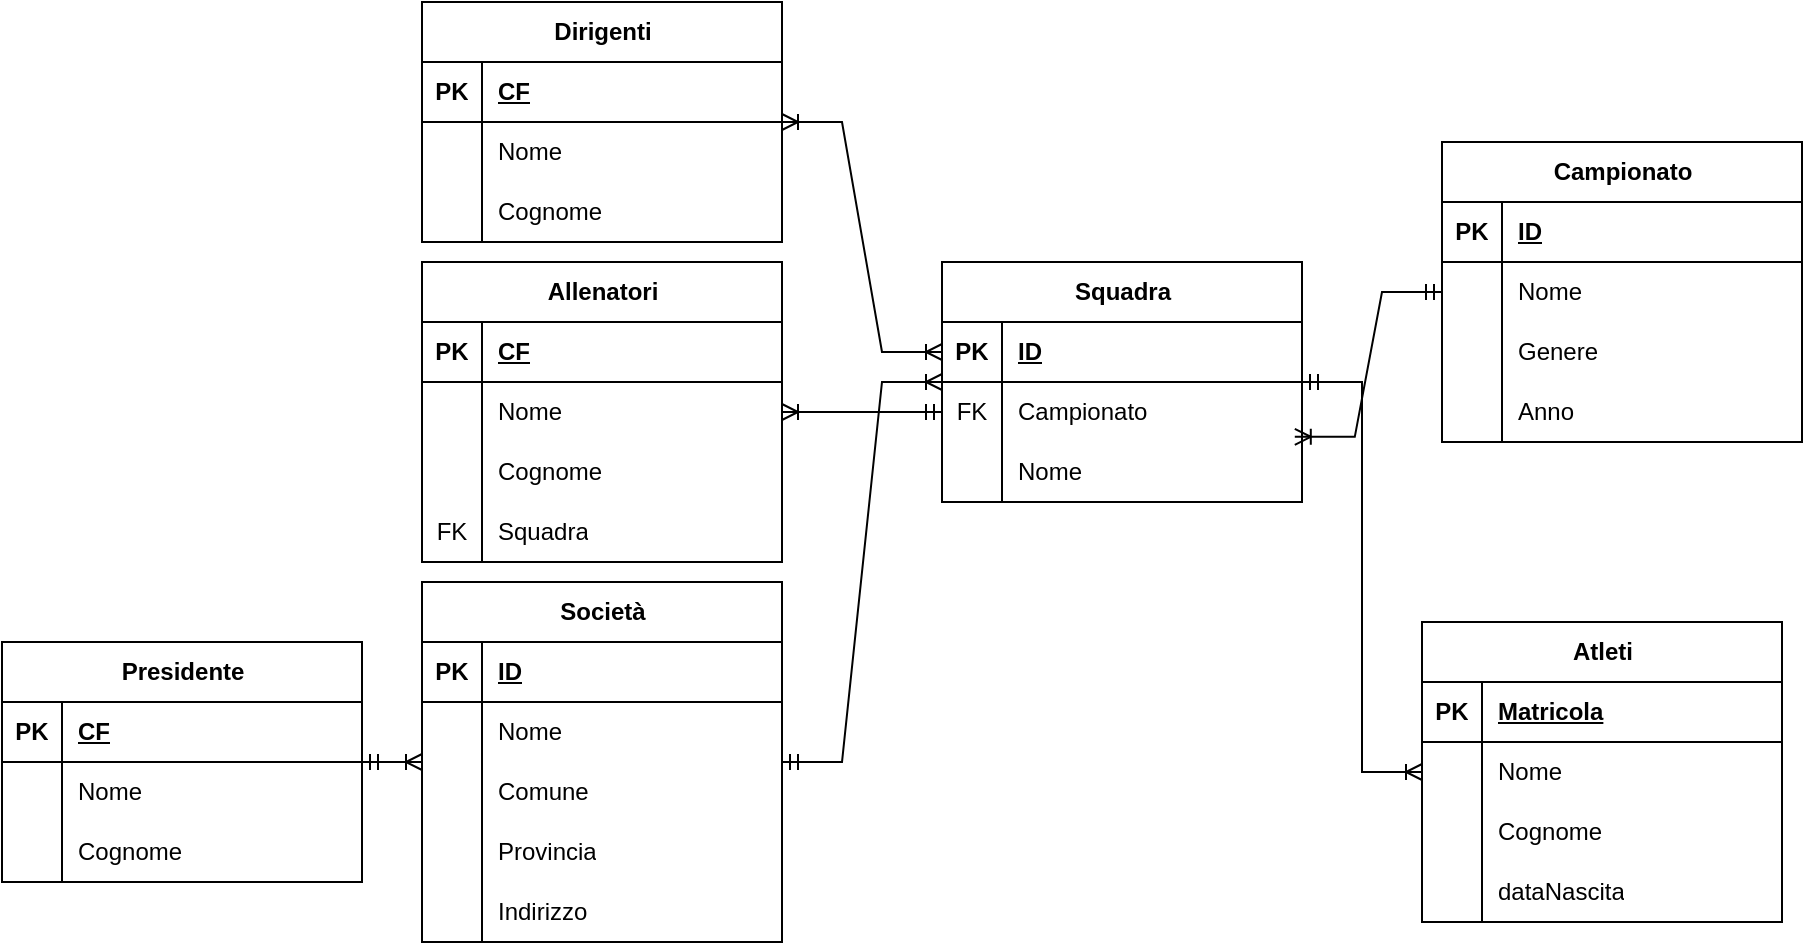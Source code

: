 <mxfile version="26.0.14">
  <diagram name="Pagina-1" id="ebS1ckQSpNJ7eKQz05dY">
    <mxGraphModel dx="840" dy="912" grid="1" gridSize="10" guides="1" tooltips="1" connect="1" arrows="1" fold="1" page="1" pageScale="1" pageWidth="827" pageHeight="1169" math="0" shadow="0">
      <root>
        <mxCell id="0" />
        <mxCell id="1" parent="0" />
        <mxCell id="tiddt_nwksAwjZaIv8UO-1" value="Società" style="shape=table;startSize=30;container=1;collapsible=1;childLayout=tableLayout;fixedRows=1;rowLines=0;fontStyle=1;align=center;resizeLast=1;html=1;" parent="1" vertex="1">
          <mxGeometry x="370" y="450" width="180" height="180" as="geometry" />
        </mxCell>
        <mxCell id="tiddt_nwksAwjZaIv8UO-2" value="" style="shape=tableRow;horizontal=0;startSize=0;swimlaneHead=0;swimlaneBody=0;fillColor=none;collapsible=0;dropTarget=0;points=[[0,0.5],[1,0.5]];portConstraint=eastwest;top=0;left=0;right=0;bottom=1;" parent="tiddt_nwksAwjZaIv8UO-1" vertex="1">
          <mxGeometry y="30" width="180" height="30" as="geometry" />
        </mxCell>
        <mxCell id="tiddt_nwksAwjZaIv8UO-3" value="PK" style="shape=partialRectangle;connectable=0;fillColor=none;top=0;left=0;bottom=0;right=0;fontStyle=1;overflow=hidden;whiteSpace=wrap;html=1;" parent="tiddt_nwksAwjZaIv8UO-2" vertex="1">
          <mxGeometry width="30" height="30" as="geometry">
            <mxRectangle width="30" height="30" as="alternateBounds" />
          </mxGeometry>
        </mxCell>
        <mxCell id="tiddt_nwksAwjZaIv8UO-4" value="ID" style="shape=partialRectangle;connectable=0;fillColor=none;top=0;left=0;bottom=0;right=0;align=left;spacingLeft=6;fontStyle=5;overflow=hidden;whiteSpace=wrap;html=1;" parent="tiddt_nwksAwjZaIv8UO-2" vertex="1">
          <mxGeometry x="30" width="150" height="30" as="geometry">
            <mxRectangle width="150" height="30" as="alternateBounds" />
          </mxGeometry>
        </mxCell>
        <mxCell id="tiddt_nwksAwjZaIv8UO-5" value="" style="shape=tableRow;horizontal=0;startSize=0;swimlaneHead=0;swimlaneBody=0;fillColor=none;collapsible=0;dropTarget=0;points=[[0,0.5],[1,0.5]];portConstraint=eastwest;top=0;left=0;right=0;bottom=0;" parent="tiddt_nwksAwjZaIv8UO-1" vertex="1">
          <mxGeometry y="60" width="180" height="30" as="geometry" />
        </mxCell>
        <mxCell id="tiddt_nwksAwjZaIv8UO-6" value="" style="shape=partialRectangle;connectable=0;fillColor=none;top=0;left=0;bottom=0;right=0;editable=1;overflow=hidden;whiteSpace=wrap;html=1;" parent="tiddt_nwksAwjZaIv8UO-5" vertex="1">
          <mxGeometry width="30" height="30" as="geometry">
            <mxRectangle width="30" height="30" as="alternateBounds" />
          </mxGeometry>
        </mxCell>
        <mxCell id="tiddt_nwksAwjZaIv8UO-7" value="Nome" style="shape=partialRectangle;connectable=0;fillColor=none;top=0;left=0;bottom=0;right=0;align=left;spacingLeft=6;overflow=hidden;whiteSpace=wrap;html=1;" parent="tiddt_nwksAwjZaIv8UO-5" vertex="1">
          <mxGeometry x="30" width="150" height="30" as="geometry">
            <mxRectangle width="150" height="30" as="alternateBounds" />
          </mxGeometry>
        </mxCell>
        <mxCell id="tiddt_nwksAwjZaIv8UO-8" value="" style="shape=tableRow;horizontal=0;startSize=0;swimlaneHead=0;swimlaneBody=0;fillColor=none;collapsible=0;dropTarget=0;points=[[0,0.5],[1,0.5]];portConstraint=eastwest;top=0;left=0;right=0;bottom=0;" parent="tiddt_nwksAwjZaIv8UO-1" vertex="1">
          <mxGeometry y="90" width="180" height="30" as="geometry" />
        </mxCell>
        <mxCell id="tiddt_nwksAwjZaIv8UO-9" value="" style="shape=partialRectangle;connectable=0;fillColor=none;top=0;left=0;bottom=0;right=0;editable=1;overflow=hidden;whiteSpace=wrap;html=1;" parent="tiddt_nwksAwjZaIv8UO-8" vertex="1">
          <mxGeometry width="30" height="30" as="geometry">
            <mxRectangle width="30" height="30" as="alternateBounds" />
          </mxGeometry>
        </mxCell>
        <mxCell id="tiddt_nwksAwjZaIv8UO-10" value="Comune" style="shape=partialRectangle;connectable=0;fillColor=none;top=0;left=0;bottom=0;right=0;align=left;spacingLeft=6;overflow=hidden;whiteSpace=wrap;html=1;" parent="tiddt_nwksAwjZaIv8UO-8" vertex="1">
          <mxGeometry x="30" width="150" height="30" as="geometry">
            <mxRectangle width="150" height="30" as="alternateBounds" />
          </mxGeometry>
        </mxCell>
        <mxCell id="tiddt_nwksAwjZaIv8UO-11" value="" style="shape=tableRow;horizontal=0;startSize=0;swimlaneHead=0;swimlaneBody=0;fillColor=none;collapsible=0;dropTarget=0;points=[[0,0.5],[1,0.5]];portConstraint=eastwest;top=0;left=0;right=0;bottom=0;" parent="tiddt_nwksAwjZaIv8UO-1" vertex="1">
          <mxGeometry y="120" width="180" height="30" as="geometry" />
        </mxCell>
        <mxCell id="tiddt_nwksAwjZaIv8UO-12" value="" style="shape=partialRectangle;connectable=0;fillColor=none;top=0;left=0;bottom=0;right=0;editable=1;overflow=hidden;whiteSpace=wrap;html=1;" parent="tiddt_nwksAwjZaIv8UO-11" vertex="1">
          <mxGeometry width="30" height="30" as="geometry">
            <mxRectangle width="30" height="30" as="alternateBounds" />
          </mxGeometry>
        </mxCell>
        <mxCell id="tiddt_nwksAwjZaIv8UO-13" value="Provincia" style="shape=partialRectangle;connectable=0;fillColor=none;top=0;left=0;bottom=0;right=0;align=left;spacingLeft=6;overflow=hidden;whiteSpace=wrap;html=1;" parent="tiddt_nwksAwjZaIv8UO-11" vertex="1">
          <mxGeometry x="30" width="150" height="30" as="geometry">
            <mxRectangle width="150" height="30" as="alternateBounds" />
          </mxGeometry>
        </mxCell>
        <mxCell id="tiddt_nwksAwjZaIv8UO-79" style="shape=tableRow;horizontal=0;startSize=0;swimlaneHead=0;swimlaneBody=0;fillColor=none;collapsible=0;dropTarget=0;points=[[0,0.5],[1,0.5]];portConstraint=eastwest;top=0;left=0;right=0;bottom=0;" parent="tiddt_nwksAwjZaIv8UO-1" vertex="1">
          <mxGeometry y="150" width="180" height="30" as="geometry" />
        </mxCell>
        <mxCell id="tiddt_nwksAwjZaIv8UO-80" style="shape=partialRectangle;connectable=0;fillColor=none;top=0;left=0;bottom=0;right=0;editable=1;overflow=hidden;whiteSpace=wrap;html=1;" parent="tiddt_nwksAwjZaIv8UO-79" vertex="1">
          <mxGeometry width="30" height="30" as="geometry">
            <mxRectangle width="30" height="30" as="alternateBounds" />
          </mxGeometry>
        </mxCell>
        <mxCell id="tiddt_nwksAwjZaIv8UO-81" value="Indirizzo" style="shape=partialRectangle;connectable=0;fillColor=none;top=0;left=0;bottom=0;right=0;align=left;spacingLeft=6;overflow=hidden;whiteSpace=wrap;html=1;" parent="tiddt_nwksAwjZaIv8UO-79" vertex="1">
          <mxGeometry x="30" width="150" height="30" as="geometry">
            <mxRectangle width="150" height="30" as="alternateBounds" />
          </mxGeometry>
        </mxCell>
        <mxCell id="tiddt_nwksAwjZaIv8UO-14" value="Campionato" style="shape=table;startSize=30;container=1;collapsible=1;childLayout=tableLayout;fixedRows=1;rowLines=0;fontStyle=1;align=center;resizeLast=1;html=1;" parent="1" vertex="1">
          <mxGeometry x="880" y="230" width="180" height="150" as="geometry" />
        </mxCell>
        <mxCell id="tiddt_nwksAwjZaIv8UO-15" value="" style="shape=tableRow;horizontal=0;startSize=0;swimlaneHead=0;swimlaneBody=0;fillColor=none;collapsible=0;dropTarget=0;points=[[0,0.5],[1,0.5]];portConstraint=eastwest;top=0;left=0;right=0;bottom=1;" parent="tiddt_nwksAwjZaIv8UO-14" vertex="1">
          <mxGeometry y="30" width="180" height="30" as="geometry" />
        </mxCell>
        <mxCell id="tiddt_nwksAwjZaIv8UO-16" value="PK" style="shape=partialRectangle;connectable=0;fillColor=none;top=0;left=0;bottom=0;right=0;fontStyle=1;overflow=hidden;whiteSpace=wrap;html=1;" parent="tiddt_nwksAwjZaIv8UO-15" vertex="1">
          <mxGeometry width="30" height="30" as="geometry">
            <mxRectangle width="30" height="30" as="alternateBounds" />
          </mxGeometry>
        </mxCell>
        <mxCell id="tiddt_nwksAwjZaIv8UO-17" value="ID" style="shape=partialRectangle;connectable=0;fillColor=none;top=0;left=0;bottom=0;right=0;align=left;spacingLeft=6;fontStyle=5;overflow=hidden;whiteSpace=wrap;html=1;" parent="tiddt_nwksAwjZaIv8UO-15" vertex="1">
          <mxGeometry x="30" width="150" height="30" as="geometry">
            <mxRectangle width="150" height="30" as="alternateBounds" />
          </mxGeometry>
        </mxCell>
        <mxCell id="tiddt_nwksAwjZaIv8UO-18" value="" style="shape=tableRow;horizontal=0;startSize=0;swimlaneHead=0;swimlaneBody=0;fillColor=none;collapsible=0;dropTarget=0;points=[[0,0.5],[1,0.5]];portConstraint=eastwest;top=0;left=0;right=0;bottom=0;" parent="tiddt_nwksAwjZaIv8UO-14" vertex="1">
          <mxGeometry y="60" width="180" height="30" as="geometry" />
        </mxCell>
        <mxCell id="tiddt_nwksAwjZaIv8UO-19" value="" style="shape=partialRectangle;connectable=0;fillColor=none;top=0;left=0;bottom=0;right=0;editable=1;overflow=hidden;whiteSpace=wrap;html=1;" parent="tiddt_nwksAwjZaIv8UO-18" vertex="1">
          <mxGeometry width="30" height="30" as="geometry">
            <mxRectangle width="30" height="30" as="alternateBounds" />
          </mxGeometry>
        </mxCell>
        <mxCell id="tiddt_nwksAwjZaIv8UO-20" value="Nome" style="shape=partialRectangle;connectable=0;fillColor=none;top=0;left=0;bottom=0;right=0;align=left;spacingLeft=6;overflow=hidden;whiteSpace=wrap;html=1;" parent="tiddt_nwksAwjZaIv8UO-18" vertex="1">
          <mxGeometry x="30" width="150" height="30" as="geometry">
            <mxRectangle width="150" height="30" as="alternateBounds" />
          </mxGeometry>
        </mxCell>
        <mxCell id="45Zlxsi8oIXU1uZJnLOV-1" style="shape=tableRow;horizontal=0;startSize=0;swimlaneHead=0;swimlaneBody=0;fillColor=none;collapsible=0;dropTarget=0;points=[[0,0.5],[1,0.5]];portConstraint=eastwest;top=0;left=0;right=0;bottom=0;" vertex="1" parent="tiddt_nwksAwjZaIv8UO-14">
          <mxGeometry y="90" width="180" height="30" as="geometry" />
        </mxCell>
        <mxCell id="45Zlxsi8oIXU1uZJnLOV-2" style="shape=partialRectangle;connectable=0;fillColor=none;top=0;left=0;bottom=0;right=0;editable=1;overflow=hidden;whiteSpace=wrap;html=1;" vertex="1" parent="45Zlxsi8oIXU1uZJnLOV-1">
          <mxGeometry width="30" height="30" as="geometry">
            <mxRectangle width="30" height="30" as="alternateBounds" />
          </mxGeometry>
        </mxCell>
        <mxCell id="45Zlxsi8oIXU1uZJnLOV-3" value="Genere" style="shape=partialRectangle;connectable=0;fillColor=none;top=0;left=0;bottom=0;right=0;align=left;spacingLeft=6;overflow=hidden;whiteSpace=wrap;html=1;" vertex="1" parent="45Zlxsi8oIXU1uZJnLOV-1">
          <mxGeometry x="30" width="150" height="30" as="geometry">
            <mxRectangle width="150" height="30" as="alternateBounds" />
          </mxGeometry>
        </mxCell>
        <mxCell id="tiddt_nwksAwjZaIv8UO-24" value="" style="shape=tableRow;horizontal=0;startSize=0;swimlaneHead=0;swimlaneBody=0;fillColor=none;collapsible=0;dropTarget=0;points=[[0,0.5],[1,0.5]];portConstraint=eastwest;top=0;left=0;right=0;bottom=0;" parent="tiddt_nwksAwjZaIv8UO-14" vertex="1">
          <mxGeometry y="120" width="180" height="30" as="geometry" />
        </mxCell>
        <mxCell id="tiddt_nwksAwjZaIv8UO-25" value="" style="shape=partialRectangle;connectable=0;fillColor=none;top=0;left=0;bottom=0;right=0;editable=1;overflow=hidden;whiteSpace=wrap;html=1;" parent="tiddt_nwksAwjZaIv8UO-24" vertex="1">
          <mxGeometry width="30" height="30" as="geometry">
            <mxRectangle width="30" height="30" as="alternateBounds" />
          </mxGeometry>
        </mxCell>
        <mxCell id="tiddt_nwksAwjZaIv8UO-26" value="Anno" style="shape=partialRectangle;connectable=0;fillColor=none;top=0;left=0;bottom=0;right=0;align=left;spacingLeft=6;overflow=hidden;whiteSpace=wrap;html=1;" parent="tiddt_nwksAwjZaIv8UO-24" vertex="1">
          <mxGeometry x="30" width="150" height="30" as="geometry">
            <mxRectangle width="150" height="30" as="alternateBounds" />
          </mxGeometry>
        </mxCell>
        <mxCell id="tiddt_nwksAwjZaIv8UO-27" value="Allenatori" style="shape=table;startSize=30;container=1;collapsible=1;childLayout=tableLayout;fixedRows=1;rowLines=0;fontStyle=1;align=center;resizeLast=1;html=1;" parent="1" vertex="1">
          <mxGeometry x="370" y="290" width="180" height="150" as="geometry" />
        </mxCell>
        <mxCell id="tiddt_nwksAwjZaIv8UO-28" value="" style="shape=tableRow;horizontal=0;startSize=0;swimlaneHead=0;swimlaneBody=0;fillColor=none;collapsible=0;dropTarget=0;points=[[0,0.5],[1,0.5]];portConstraint=eastwest;top=0;left=0;right=0;bottom=1;" parent="tiddt_nwksAwjZaIv8UO-27" vertex="1">
          <mxGeometry y="30" width="180" height="30" as="geometry" />
        </mxCell>
        <mxCell id="tiddt_nwksAwjZaIv8UO-29" value="PK" style="shape=partialRectangle;connectable=0;fillColor=none;top=0;left=0;bottom=0;right=0;fontStyle=1;overflow=hidden;whiteSpace=wrap;html=1;" parent="tiddt_nwksAwjZaIv8UO-28" vertex="1">
          <mxGeometry width="30" height="30" as="geometry">
            <mxRectangle width="30" height="30" as="alternateBounds" />
          </mxGeometry>
        </mxCell>
        <mxCell id="tiddt_nwksAwjZaIv8UO-30" value="CF" style="shape=partialRectangle;connectable=0;fillColor=none;top=0;left=0;bottom=0;right=0;align=left;spacingLeft=6;fontStyle=5;overflow=hidden;whiteSpace=wrap;html=1;" parent="tiddt_nwksAwjZaIv8UO-28" vertex="1">
          <mxGeometry x="30" width="150" height="30" as="geometry">
            <mxRectangle width="150" height="30" as="alternateBounds" />
          </mxGeometry>
        </mxCell>
        <mxCell id="tiddt_nwksAwjZaIv8UO-31" value="" style="shape=tableRow;horizontal=0;startSize=0;swimlaneHead=0;swimlaneBody=0;fillColor=none;collapsible=0;dropTarget=0;points=[[0,0.5],[1,0.5]];portConstraint=eastwest;top=0;left=0;right=0;bottom=0;" parent="tiddt_nwksAwjZaIv8UO-27" vertex="1">
          <mxGeometry y="60" width="180" height="30" as="geometry" />
        </mxCell>
        <mxCell id="tiddt_nwksAwjZaIv8UO-32" value="" style="shape=partialRectangle;connectable=0;fillColor=none;top=0;left=0;bottom=0;right=0;editable=1;overflow=hidden;whiteSpace=wrap;html=1;" parent="tiddt_nwksAwjZaIv8UO-31" vertex="1">
          <mxGeometry width="30" height="30" as="geometry">
            <mxRectangle width="30" height="30" as="alternateBounds" />
          </mxGeometry>
        </mxCell>
        <mxCell id="tiddt_nwksAwjZaIv8UO-33" value="Nome" style="shape=partialRectangle;connectable=0;fillColor=none;top=0;left=0;bottom=0;right=0;align=left;spacingLeft=6;overflow=hidden;whiteSpace=wrap;html=1;" parent="tiddt_nwksAwjZaIv8UO-31" vertex="1">
          <mxGeometry x="30" width="150" height="30" as="geometry">
            <mxRectangle width="150" height="30" as="alternateBounds" />
          </mxGeometry>
        </mxCell>
        <mxCell id="tiddt_nwksAwjZaIv8UO-34" value="" style="shape=tableRow;horizontal=0;startSize=0;swimlaneHead=0;swimlaneBody=0;fillColor=none;collapsible=0;dropTarget=0;points=[[0,0.5],[1,0.5]];portConstraint=eastwest;top=0;left=0;right=0;bottom=0;" parent="tiddt_nwksAwjZaIv8UO-27" vertex="1">
          <mxGeometry y="90" width="180" height="30" as="geometry" />
        </mxCell>
        <mxCell id="tiddt_nwksAwjZaIv8UO-35" value="" style="shape=partialRectangle;connectable=0;fillColor=none;top=0;left=0;bottom=0;right=0;editable=1;overflow=hidden;whiteSpace=wrap;html=1;" parent="tiddt_nwksAwjZaIv8UO-34" vertex="1">
          <mxGeometry width="30" height="30" as="geometry">
            <mxRectangle width="30" height="30" as="alternateBounds" />
          </mxGeometry>
        </mxCell>
        <mxCell id="tiddt_nwksAwjZaIv8UO-36" value="Cognome" style="shape=partialRectangle;connectable=0;fillColor=none;top=0;left=0;bottom=0;right=0;align=left;spacingLeft=6;overflow=hidden;whiteSpace=wrap;html=1;" parent="tiddt_nwksAwjZaIv8UO-34" vertex="1">
          <mxGeometry x="30" width="150" height="30" as="geometry">
            <mxRectangle width="150" height="30" as="alternateBounds" />
          </mxGeometry>
        </mxCell>
        <mxCell id="vI8svpQW4iL-EH7FpvqJ-42" style="shape=tableRow;horizontal=0;startSize=0;swimlaneHead=0;swimlaneBody=0;fillColor=none;collapsible=0;dropTarget=0;points=[[0,0.5],[1,0.5]];portConstraint=eastwest;top=0;left=0;right=0;bottom=0;" parent="tiddt_nwksAwjZaIv8UO-27" vertex="1">
          <mxGeometry y="120" width="180" height="30" as="geometry" />
        </mxCell>
        <mxCell id="vI8svpQW4iL-EH7FpvqJ-43" value="FK" style="shape=partialRectangle;connectable=0;fillColor=none;top=0;left=0;bottom=0;right=0;editable=1;overflow=hidden;whiteSpace=wrap;html=1;" parent="vI8svpQW4iL-EH7FpvqJ-42" vertex="1">
          <mxGeometry width="30" height="30" as="geometry">
            <mxRectangle width="30" height="30" as="alternateBounds" />
          </mxGeometry>
        </mxCell>
        <mxCell id="vI8svpQW4iL-EH7FpvqJ-44" value="Squadra" style="shape=partialRectangle;connectable=0;fillColor=none;top=0;left=0;bottom=0;right=0;align=left;spacingLeft=6;overflow=hidden;whiteSpace=wrap;html=1;" parent="vI8svpQW4iL-EH7FpvqJ-42" vertex="1">
          <mxGeometry x="30" width="150" height="30" as="geometry">
            <mxRectangle width="150" height="30" as="alternateBounds" />
          </mxGeometry>
        </mxCell>
        <mxCell id="tiddt_nwksAwjZaIv8UO-53" value="Squadra" style="shape=table;startSize=30;container=1;collapsible=1;childLayout=tableLayout;fixedRows=1;rowLines=0;fontStyle=1;align=center;resizeLast=1;html=1;" parent="1" vertex="1">
          <mxGeometry x="630" y="290" width="180" height="120" as="geometry" />
        </mxCell>
        <mxCell id="tiddt_nwksAwjZaIv8UO-54" value="" style="shape=tableRow;horizontal=0;startSize=0;swimlaneHead=0;swimlaneBody=0;fillColor=none;collapsible=0;dropTarget=0;points=[[0,0.5],[1,0.5]];portConstraint=eastwest;top=0;left=0;right=0;bottom=1;" parent="tiddt_nwksAwjZaIv8UO-53" vertex="1">
          <mxGeometry y="30" width="180" height="30" as="geometry" />
        </mxCell>
        <mxCell id="tiddt_nwksAwjZaIv8UO-55" value="PK" style="shape=partialRectangle;connectable=0;fillColor=none;top=0;left=0;bottom=0;right=0;fontStyle=1;overflow=hidden;whiteSpace=wrap;html=1;" parent="tiddt_nwksAwjZaIv8UO-54" vertex="1">
          <mxGeometry width="30" height="30" as="geometry">
            <mxRectangle width="30" height="30" as="alternateBounds" />
          </mxGeometry>
        </mxCell>
        <mxCell id="tiddt_nwksAwjZaIv8UO-56" value="ID" style="shape=partialRectangle;connectable=0;fillColor=none;top=0;left=0;bottom=0;right=0;align=left;spacingLeft=6;fontStyle=5;overflow=hidden;whiteSpace=wrap;html=1;" parent="tiddt_nwksAwjZaIv8UO-54" vertex="1">
          <mxGeometry x="30" width="150" height="30" as="geometry">
            <mxRectangle width="150" height="30" as="alternateBounds" />
          </mxGeometry>
        </mxCell>
        <mxCell id="tiddt_nwksAwjZaIv8UO-57" value="" style="shape=tableRow;horizontal=0;startSize=0;swimlaneHead=0;swimlaneBody=0;fillColor=none;collapsible=0;dropTarget=0;points=[[0,0.5],[1,0.5]];portConstraint=eastwest;top=0;left=0;right=0;bottom=0;" parent="tiddt_nwksAwjZaIv8UO-53" vertex="1">
          <mxGeometry y="60" width="180" height="30" as="geometry" />
        </mxCell>
        <mxCell id="tiddt_nwksAwjZaIv8UO-58" value="FK" style="shape=partialRectangle;connectable=0;fillColor=none;top=0;left=0;bottom=0;right=0;editable=1;overflow=hidden;whiteSpace=wrap;html=1;" parent="tiddt_nwksAwjZaIv8UO-57" vertex="1">
          <mxGeometry width="30" height="30" as="geometry">
            <mxRectangle width="30" height="30" as="alternateBounds" />
          </mxGeometry>
        </mxCell>
        <mxCell id="tiddt_nwksAwjZaIv8UO-59" value="Campionato" style="shape=partialRectangle;connectable=0;fillColor=none;top=0;left=0;bottom=0;right=0;align=left;spacingLeft=6;overflow=hidden;whiteSpace=wrap;html=1;" parent="tiddt_nwksAwjZaIv8UO-57" vertex="1">
          <mxGeometry x="30" width="150" height="30" as="geometry">
            <mxRectangle width="150" height="30" as="alternateBounds" />
          </mxGeometry>
        </mxCell>
        <mxCell id="tiddt_nwksAwjZaIv8UO-60" value="" style="shape=tableRow;horizontal=0;startSize=0;swimlaneHead=0;swimlaneBody=0;fillColor=none;collapsible=0;dropTarget=0;points=[[0,0.5],[1,0.5]];portConstraint=eastwest;top=0;left=0;right=0;bottom=0;" parent="tiddt_nwksAwjZaIv8UO-53" vertex="1">
          <mxGeometry y="90" width="180" height="30" as="geometry" />
        </mxCell>
        <mxCell id="tiddt_nwksAwjZaIv8UO-61" value="" style="shape=partialRectangle;connectable=0;fillColor=none;top=0;left=0;bottom=0;right=0;editable=1;overflow=hidden;whiteSpace=wrap;html=1;" parent="tiddt_nwksAwjZaIv8UO-60" vertex="1">
          <mxGeometry width="30" height="30" as="geometry">
            <mxRectangle width="30" height="30" as="alternateBounds" />
          </mxGeometry>
        </mxCell>
        <mxCell id="tiddt_nwksAwjZaIv8UO-62" value="Nome" style="shape=partialRectangle;connectable=0;fillColor=none;top=0;left=0;bottom=0;right=0;align=left;spacingLeft=6;overflow=hidden;whiteSpace=wrap;html=1;" parent="tiddt_nwksAwjZaIv8UO-60" vertex="1">
          <mxGeometry x="30" width="150" height="30" as="geometry">
            <mxRectangle width="150" height="30" as="alternateBounds" />
          </mxGeometry>
        </mxCell>
        <mxCell id="vI8svpQW4iL-EH7FpvqJ-2" value="" style="edgeStyle=entityRelationEdgeStyle;fontSize=12;html=1;endArrow=ERoneToMany;startArrow=ERmandOne;rounded=0;" parent="1" source="tiddt_nwksAwjZaIv8UO-1" target="tiddt_nwksAwjZaIv8UO-53" edge="1">
          <mxGeometry width="100" height="100" relative="1" as="geometry">
            <mxPoint x="449" y="505" as="sourcePoint" />
            <mxPoint x="570" y="510" as="targetPoint" />
          </mxGeometry>
        </mxCell>
        <mxCell id="vI8svpQW4iL-EH7FpvqJ-3" value="Dirigenti" style="shape=table;startSize=30;container=1;collapsible=1;childLayout=tableLayout;fixedRows=1;rowLines=0;fontStyle=1;align=center;resizeLast=1;html=1;" parent="1" vertex="1">
          <mxGeometry x="370" y="160" width="180" height="120" as="geometry" />
        </mxCell>
        <mxCell id="vI8svpQW4iL-EH7FpvqJ-4" value="" style="shape=tableRow;horizontal=0;startSize=0;swimlaneHead=0;swimlaneBody=0;fillColor=none;collapsible=0;dropTarget=0;points=[[0,0.5],[1,0.5]];portConstraint=eastwest;top=0;left=0;right=0;bottom=1;" parent="vI8svpQW4iL-EH7FpvqJ-3" vertex="1">
          <mxGeometry y="30" width="180" height="30" as="geometry" />
        </mxCell>
        <mxCell id="vI8svpQW4iL-EH7FpvqJ-5" value="PK" style="shape=partialRectangle;connectable=0;fillColor=none;top=0;left=0;bottom=0;right=0;fontStyle=1;overflow=hidden;whiteSpace=wrap;html=1;" parent="vI8svpQW4iL-EH7FpvqJ-4" vertex="1">
          <mxGeometry width="30" height="30" as="geometry">
            <mxRectangle width="30" height="30" as="alternateBounds" />
          </mxGeometry>
        </mxCell>
        <mxCell id="vI8svpQW4iL-EH7FpvqJ-6" value="CF" style="shape=partialRectangle;connectable=0;fillColor=none;top=0;left=0;bottom=0;right=0;align=left;spacingLeft=6;fontStyle=5;overflow=hidden;whiteSpace=wrap;html=1;" parent="vI8svpQW4iL-EH7FpvqJ-4" vertex="1">
          <mxGeometry x="30" width="150" height="30" as="geometry">
            <mxRectangle width="150" height="30" as="alternateBounds" />
          </mxGeometry>
        </mxCell>
        <mxCell id="vI8svpQW4iL-EH7FpvqJ-7" value="" style="shape=tableRow;horizontal=0;startSize=0;swimlaneHead=0;swimlaneBody=0;fillColor=none;collapsible=0;dropTarget=0;points=[[0,0.5],[1,0.5]];portConstraint=eastwest;top=0;left=0;right=0;bottom=0;" parent="vI8svpQW4iL-EH7FpvqJ-3" vertex="1">
          <mxGeometry y="60" width="180" height="30" as="geometry" />
        </mxCell>
        <mxCell id="vI8svpQW4iL-EH7FpvqJ-8" value="" style="shape=partialRectangle;connectable=0;fillColor=none;top=0;left=0;bottom=0;right=0;editable=1;overflow=hidden;whiteSpace=wrap;html=1;" parent="vI8svpQW4iL-EH7FpvqJ-7" vertex="1">
          <mxGeometry width="30" height="30" as="geometry">
            <mxRectangle width="30" height="30" as="alternateBounds" />
          </mxGeometry>
        </mxCell>
        <mxCell id="vI8svpQW4iL-EH7FpvqJ-9" value="Nome" style="shape=partialRectangle;connectable=0;fillColor=none;top=0;left=0;bottom=0;right=0;align=left;spacingLeft=6;overflow=hidden;whiteSpace=wrap;html=1;" parent="vI8svpQW4iL-EH7FpvqJ-7" vertex="1">
          <mxGeometry x="30" width="150" height="30" as="geometry">
            <mxRectangle width="150" height="30" as="alternateBounds" />
          </mxGeometry>
        </mxCell>
        <mxCell id="vI8svpQW4iL-EH7FpvqJ-10" value="" style="shape=tableRow;horizontal=0;startSize=0;swimlaneHead=0;swimlaneBody=0;fillColor=none;collapsible=0;dropTarget=0;points=[[0,0.5],[1,0.5]];portConstraint=eastwest;top=0;left=0;right=0;bottom=0;" parent="vI8svpQW4iL-EH7FpvqJ-3" vertex="1">
          <mxGeometry y="90" width="180" height="30" as="geometry" />
        </mxCell>
        <mxCell id="vI8svpQW4iL-EH7FpvqJ-11" value="" style="shape=partialRectangle;connectable=0;fillColor=none;top=0;left=0;bottom=0;right=0;editable=1;overflow=hidden;whiteSpace=wrap;html=1;" parent="vI8svpQW4iL-EH7FpvqJ-10" vertex="1">
          <mxGeometry width="30" height="30" as="geometry">
            <mxRectangle width="30" height="30" as="alternateBounds" />
          </mxGeometry>
        </mxCell>
        <mxCell id="vI8svpQW4iL-EH7FpvqJ-12" value="Cognome" style="shape=partialRectangle;connectable=0;fillColor=none;top=0;left=0;bottom=0;right=0;align=left;spacingLeft=6;overflow=hidden;whiteSpace=wrap;html=1;" parent="vI8svpQW4iL-EH7FpvqJ-10" vertex="1">
          <mxGeometry x="30" width="150" height="30" as="geometry">
            <mxRectangle width="150" height="30" as="alternateBounds" />
          </mxGeometry>
        </mxCell>
        <mxCell id="vI8svpQW4iL-EH7FpvqJ-16" value="Atleti" style="shape=table;startSize=30;container=1;collapsible=1;childLayout=tableLayout;fixedRows=1;rowLines=0;fontStyle=1;align=center;resizeLast=1;html=1;" parent="1" vertex="1">
          <mxGeometry x="870" y="470" width="180" height="150" as="geometry" />
        </mxCell>
        <mxCell id="vI8svpQW4iL-EH7FpvqJ-17" value="" style="shape=tableRow;horizontal=0;startSize=0;swimlaneHead=0;swimlaneBody=0;fillColor=none;collapsible=0;dropTarget=0;points=[[0,0.5],[1,0.5]];portConstraint=eastwest;top=0;left=0;right=0;bottom=1;" parent="vI8svpQW4iL-EH7FpvqJ-16" vertex="1">
          <mxGeometry y="30" width="180" height="30" as="geometry" />
        </mxCell>
        <mxCell id="vI8svpQW4iL-EH7FpvqJ-18" value="PK" style="shape=partialRectangle;connectable=0;fillColor=none;top=0;left=0;bottom=0;right=0;fontStyle=1;overflow=hidden;whiteSpace=wrap;html=1;" parent="vI8svpQW4iL-EH7FpvqJ-17" vertex="1">
          <mxGeometry width="30" height="30" as="geometry">
            <mxRectangle width="30" height="30" as="alternateBounds" />
          </mxGeometry>
        </mxCell>
        <mxCell id="vI8svpQW4iL-EH7FpvqJ-19" value="Matricola" style="shape=partialRectangle;connectable=0;fillColor=none;top=0;left=0;bottom=0;right=0;align=left;spacingLeft=6;fontStyle=5;overflow=hidden;whiteSpace=wrap;html=1;" parent="vI8svpQW4iL-EH7FpvqJ-17" vertex="1">
          <mxGeometry x="30" width="150" height="30" as="geometry">
            <mxRectangle width="150" height="30" as="alternateBounds" />
          </mxGeometry>
        </mxCell>
        <mxCell id="vI8svpQW4iL-EH7FpvqJ-20" value="" style="shape=tableRow;horizontal=0;startSize=0;swimlaneHead=0;swimlaneBody=0;fillColor=none;collapsible=0;dropTarget=0;points=[[0,0.5],[1,0.5]];portConstraint=eastwest;top=0;left=0;right=0;bottom=0;" parent="vI8svpQW4iL-EH7FpvqJ-16" vertex="1">
          <mxGeometry y="60" width="180" height="30" as="geometry" />
        </mxCell>
        <mxCell id="vI8svpQW4iL-EH7FpvqJ-21" value="" style="shape=partialRectangle;connectable=0;fillColor=none;top=0;left=0;bottom=0;right=0;editable=1;overflow=hidden;whiteSpace=wrap;html=1;" parent="vI8svpQW4iL-EH7FpvqJ-20" vertex="1">
          <mxGeometry width="30" height="30" as="geometry">
            <mxRectangle width="30" height="30" as="alternateBounds" />
          </mxGeometry>
        </mxCell>
        <mxCell id="vI8svpQW4iL-EH7FpvqJ-22" value="Nome" style="shape=partialRectangle;connectable=0;fillColor=none;top=0;left=0;bottom=0;right=0;align=left;spacingLeft=6;overflow=hidden;whiteSpace=wrap;html=1;" parent="vI8svpQW4iL-EH7FpvqJ-20" vertex="1">
          <mxGeometry x="30" width="150" height="30" as="geometry">
            <mxRectangle width="150" height="30" as="alternateBounds" />
          </mxGeometry>
        </mxCell>
        <mxCell id="vI8svpQW4iL-EH7FpvqJ-23" value="" style="shape=tableRow;horizontal=0;startSize=0;swimlaneHead=0;swimlaneBody=0;fillColor=none;collapsible=0;dropTarget=0;points=[[0,0.5],[1,0.5]];portConstraint=eastwest;top=0;left=0;right=0;bottom=0;" parent="vI8svpQW4iL-EH7FpvqJ-16" vertex="1">
          <mxGeometry y="90" width="180" height="30" as="geometry" />
        </mxCell>
        <mxCell id="vI8svpQW4iL-EH7FpvqJ-24" value="" style="shape=partialRectangle;connectable=0;fillColor=none;top=0;left=0;bottom=0;right=0;editable=1;overflow=hidden;whiteSpace=wrap;html=1;" parent="vI8svpQW4iL-EH7FpvqJ-23" vertex="1">
          <mxGeometry width="30" height="30" as="geometry">
            <mxRectangle width="30" height="30" as="alternateBounds" />
          </mxGeometry>
        </mxCell>
        <mxCell id="vI8svpQW4iL-EH7FpvqJ-25" value="Cognome" style="shape=partialRectangle;connectable=0;fillColor=none;top=0;left=0;bottom=0;right=0;align=left;spacingLeft=6;overflow=hidden;whiteSpace=wrap;html=1;" parent="vI8svpQW4iL-EH7FpvqJ-23" vertex="1">
          <mxGeometry x="30" width="150" height="30" as="geometry">
            <mxRectangle width="150" height="30" as="alternateBounds" />
          </mxGeometry>
        </mxCell>
        <mxCell id="vI8svpQW4iL-EH7FpvqJ-36" style="shape=tableRow;horizontal=0;startSize=0;swimlaneHead=0;swimlaneBody=0;fillColor=none;collapsible=0;dropTarget=0;points=[[0,0.5],[1,0.5]];portConstraint=eastwest;top=0;left=0;right=0;bottom=0;" parent="vI8svpQW4iL-EH7FpvqJ-16" vertex="1">
          <mxGeometry y="120" width="180" height="30" as="geometry" />
        </mxCell>
        <mxCell id="vI8svpQW4iL-EH7FpvqJ-37" style="shape=partialRectangle;connectable=0;fillColor=none;top=0;left=0;bottom=0;right=0;editable=1;overflow=hidden;whiteSpace=wrap;html=1;" parent="vI8svpQW4iL-EH7FpvqJ-36" vertex="1">
          <mxGeometry width="30" height="30" as="geometry">
            <mxRectangle width="30" height="30" as="alternateBounds" />
          </mxGeometry>
        </mxCell>
        <mxCell id="vI8svpQW4iL-EH7FpvqJ-38" value="dataNascita" style="shape=partialRectangle;connectable=0;fillColor=none;top=0;left=0;bottom=0;right=0;align=left;spacingLeft=6;overflow=hidden;whiteSpace=wrap;html=1;" parent="vI8svpQW4iL-EH7FpvqJ-36" vertex="1">
          <mxGeometry x="30" width="150" height="30" as="geometry">
            <mxRectangle width="150" height="30" as="alternateBounds" />
          </mxGeometry>
        </mxCell>
        <mxCell id="vI8svpQW4iL-EH7FpvqJ-26" value="Presidente" style="shape=table;startSize=30;container=1;collapsible=1;childLayout=tableLayout;fixedRows=1;rowLines=0;fontStyle=1;align=center;resizeLast=1;html=1;" parent="1" vertex="1">
          <mxGeometry x="160" y="480" width="180" height="120" as="geometry" />
        </mxCell>
        <mxCell id="vI8svpQW4iL-EH7FpvqJ-27" value="" style="shape=tableRow;horizontal=0;startSize=0;swimlaneHead=0;swimlaneBody=0;fillColor=none;collapsible=0;dropTarget=0;points=[[0,0.5],[1,0.5]];portConstraint=eastwest;top=0;left=0;right=0;bottom=1;" parent="vI8svpQW4iL-EH7FpvqJ-26" vertex="1">
          <mxGeometry y="30" width="180" height="30" as="geometry" />
        </mxCell>
        <mxCell id="vI8svpQW4iL-EH7FpvqJ-28" value="PK" style="shape=partialRectangle;connectable=0;fillColor=none;top=0;left=0;bottom=0;right=0;fontStyle=1;overflow=hidden;whiteSpace=wrap;html=1;" parent="vI8svpQW4iL-EH7FpvqJ-27" vertex="1">
          <mxGeometry width="30" height="30" as="geometry">
            <mxRectangle width="30" height="30" as="alternateBounds" />
          </mxGeometry>
        </mxCell>
        <mxCell id="vI8svpQW4iL-EH7FpvqJ-29" value="CF" style="shape=partialRectangle;connectable=0;fillColor=none;top=0;left=0;bottom=0;right=0;align=left;spacingLeft=6;fontStyle=5;overflow=hidden;whiteSpace=wrap;html=1;" parent="vI8svpQW4iL-EH7FpvqJ-27" vertex="1">
          <mxGeometry x="30" width="150" height="30" as="geometry">
            <mxRectangle width="150" height="30" as="alternateBounds" />
          </mxGeometry>
        </mxCell>
        <mxCell id="vI8svpQW4iL-EH7FpvqJ-30" value="" style="shape=tableRow;horizontal=0;startSize=0;swimlaneHead=0;swimlaneBody=0;fillColor=none;collapsible=0;dropTarget=0;points=[[0,0.5],[1,0.5]];portConstraint=eastwest;top=0;left=0;right=0;bottom=0;" parent="vI8svpQW4iL-EH7FpvqJ-26" vertex="1">
          <mxGeometry y="60" width="180" height="30" as="geometry" />
        </mxCell>
        <mxCell id="vI8svpQW4iL-EH7FpvqJ-31" value="" style="shape=partialRectangle;connectable=0;fillColor=none;top=0;left=0;bottom=0;right=0;editable=1;overflow=hidden;whiteSpace=wrap;html=1;" parent="vI8svpQW4iL-EH7FpvqJ-30" vertex="1">
          <mxGeometry width="30" height="30" as="geometry">
            <mxRectangle width="30" height="30" as="alternateBounds" />
          </mxGeometry>
        </mxCell>
        <mxCell id="vI8svpQW4iL-EH7FpvqJ-32" value="Nome" style="shape=partialRectangle;connectable=0;fillColor=none;top=0;left=0;bottom=0;right=0;align=left;spacingLeft=6;overflow=hidden;whiteSpace=wrap;html=1;" parent="vI8svpQW4iL-EH7FpvqJ-30" vertex="1">
          <mxGeometry x="30" width="150" height="30" as="geometry">
            <mxRectangle width="150" height="30" as="alternateBounds" />
          </mxGeometry>
        </mxCell>
        <mxCell id="vI8svpQW4iL-EH7FpvqJ-33" value="" style="shape=tableRow;horizontal=0;startSize=0;swimlaneHead=0;swimlaneBody=0;fillColor=none;collapsible=0;dropTarget=0;points=[[0,0.5],[1,0.5]];portConstraint=eastwest;top=0;left=0;right=0;bottom=0;" parent="vI8svpQW4iL-EH7FpvqJ-26" vertex="1">
          <mxGeometry y="90" width="180" height="30" as="geometry" />
        </mxCell>
        <mxCell id="vI8svpQW4iL-EH7FpvqJ-34" value="" style="shape=partialRectangle;connectable=0;fillColor=none;top=0;left=0;bottom=0;right=0;editable=1;overflow=hidden;whiteSpace=wrap;html=1;" parent="vI8svpQW4iL-EH7FpvqJ-33" vertex="1">
          <mxGeometry width="30" height="30" as="geometry">
            <mxRectangle width="30" height="30" as="alternateBounds" />
          </mxGeometry>
        </mxCell>
        <mxCell id="vI8svpQW4iL-EH7FpvqJ-35" value="Cognome" style="shape=partialRectangle;connectable=0;fillColor=none;top=0;left=0;bottom=0;right=0;align=left;spacingLeft=6;overflow=hidden;whiteSpace=wrap;html=1;" parent="vI8svpQW4iL-EH7FpvqJ-33" vertex="1">
          <mxGeometry x="30" width="150" height="30" as="geometry">
            <mxRectangle width="150" height="30" as="alternateBounds" />
          </mxGeometry>
        </mxCell>
        <mxCell id="vI8svpQW4iL-EH7FpvqJ-45" value="" style="edgeStyle=entityRelationEdgeStyle;fontSize=12;html=1;endArrow=ERoneToMany;startArrow=ERmandOne;rounded=0;" parent="1" source="vI8svpQW4iL-EH7FpvqJ-26" target="tiddt_nwksAwjZaIv8UO-1" edge="1">
          <mxGeometry width="100" height="100" relative="1" as="geometry">
            <mxPoint x="380" y="390" as="sourcePoint" />
            <mxPoint x="480" y="290" as="targetPoint" />
          </mxGeometry>
        </mxCell>
        <mxCell id="vI8svpQW4iL-EH7FpvqJ-47" value="" style="edgeStyle=entityRelationEdgeStyle;fontSize=12;html=1;endArrow=ERoneToMany;startArrow=ERmandOne;rounded=0;exitX=0;exitY=0.5;exitDx=0;exitDy=0;" parent="1" source="tiddt_nwksAwjZaIv8UO-57" target="tiddt_nwksAwjZaIv8UO-27" edge="1">
          <mxGeometry width="100" height="100" relative="1" as="geometry">
            <mxPoint x="657.84" y="423.08" as="sourcePoint" />
            <mxPoint x="580.0" y="276.93" as="targetPoint" />
            <Array as="points">
              <mxPoint x="627.84" y="273.13" />
            </Array>
          </mxGeometry>
        </mxCell>
        <mxCell id="vI8svpQW4iL-EH7FpvqJ-48" value="" style="edgeStyle=entityRelationEdgeStyle;fontSize=12;html=1;endArrow=ERoneToMany;startArrow=ERoneToMany;rounded=0;exitX=0;exitY=0.5;exitDx=0;exitDy=0;" parent="1" source="tiddt_nwksAwjZaIv8UO-54" target="vI8svpQW4iL-EH7FpvqJ-3" edge="1">
          <mxGeometry width="100" height="100" relative="1" as="geometry">
            <mxPoint x="380" y="390" as="sourcePoint" />
            <mxPoint x="480" y="290" as="targetPoint" />
          </mxGeometry>
        </mxCell>
        <mxCell id="vI8svpQW4iL-EH7FpvqJ-49" value="" style="edgeStyle=entityRelationEdgeStyle;fontSize=12;html=1;endArrow=ERoneToMany;startArrow=ERmandOne;rounded=0;" parent="1" source="tiddt_nwksAwjZaIv8UO-53" target="vI8svpQW4iL-EH7FpvqJ-16" edge="1">
          <mxGeometry width="100" height="100" relative="1" as="geometry">
            <mxPoint x="800" y="455" as="sourcePoint" />
            <mxPoint x="480" y="290" as="targetPoint" />
          </mxGeometry>
        </mxCell>
        <mxCell id="vI8svpQW4iL-EH7FpvqJ-50" value="" style="edgeStyle=entityRelationEdgeStyle;fontSize=12;html=1;endArrow=ERoneToMany;startArrow=ERmandOne;rounded=0;entryX=0.98;entryY=-0.086;entryDx=0;entryDy=0;entryPerimeter=0;" parent="1" source="tiddt_nwksAwjZaIv8UO-14" target="tiddt_nwksAwjZaIv8UO-60" edge="1">
          <mxGeometry width="100" height="100" relative="1" as="geometry">
            <mxPoint x="380" y="530" as="sourcePoint" />
            <mxPoint x="800" y="425" as="targetPoint" />
          </mxGeometry>
        </mxCell>
      </root>
    </mxGraphModel>
  </diagram>
</mxfile>
